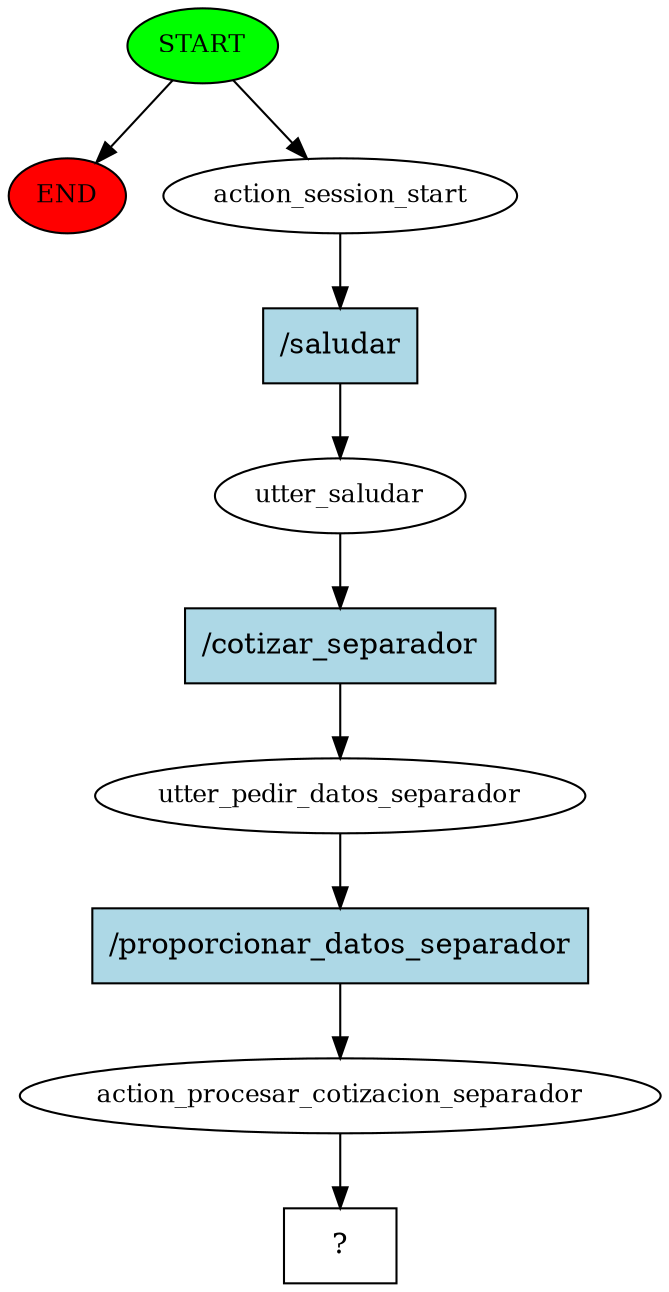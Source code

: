 digraph  {
0 [class="start active", fillcolor=green, fontsize=12, label=START, style=filled];
"-1" [class=end, fillcolor=red, fontsize=12, label=END, style=filled];
1 [class=active, fontsize=12, label=action_session_start];
2 [class=active, fontsize=12, label=utter_saludar];
3 [class=active, fontsize=12, label=utter_pedir_datos_separador];
4 [class=active, fontsize=12, label=action_procesar_cotizacion_separador];
5 [class="intent dashed active", label="  ?  ", shape=rect];
6 [class="intent active", fillcolor=lightblue, label="/saludar", shape=rect, style=filled];
7 [class="intent active", fillcolor=lightblue, label="/cotizar_separador", shape=rect, style=filled];
8 [class="intent active", fillcolor=lightblue, label="/proporcionar_datos_separador", shape=rect, style=filled];
0 -> "-1"  [class="", key=NONE, label=""];
0 -> 1  [class=active, key=NONE, label=""];
1 -> 6  [class=active, key=0];
2 -> 7  [class=active, key=0];
3 -> 8  [class=active, key=0];
4 -> 5  [class=active, key=NONE, label=""];
6 -> 2  [class=active, key=0];
7 -> 3  [class=active, key=0];
8 -> 4  [class=active, key=0];
}
